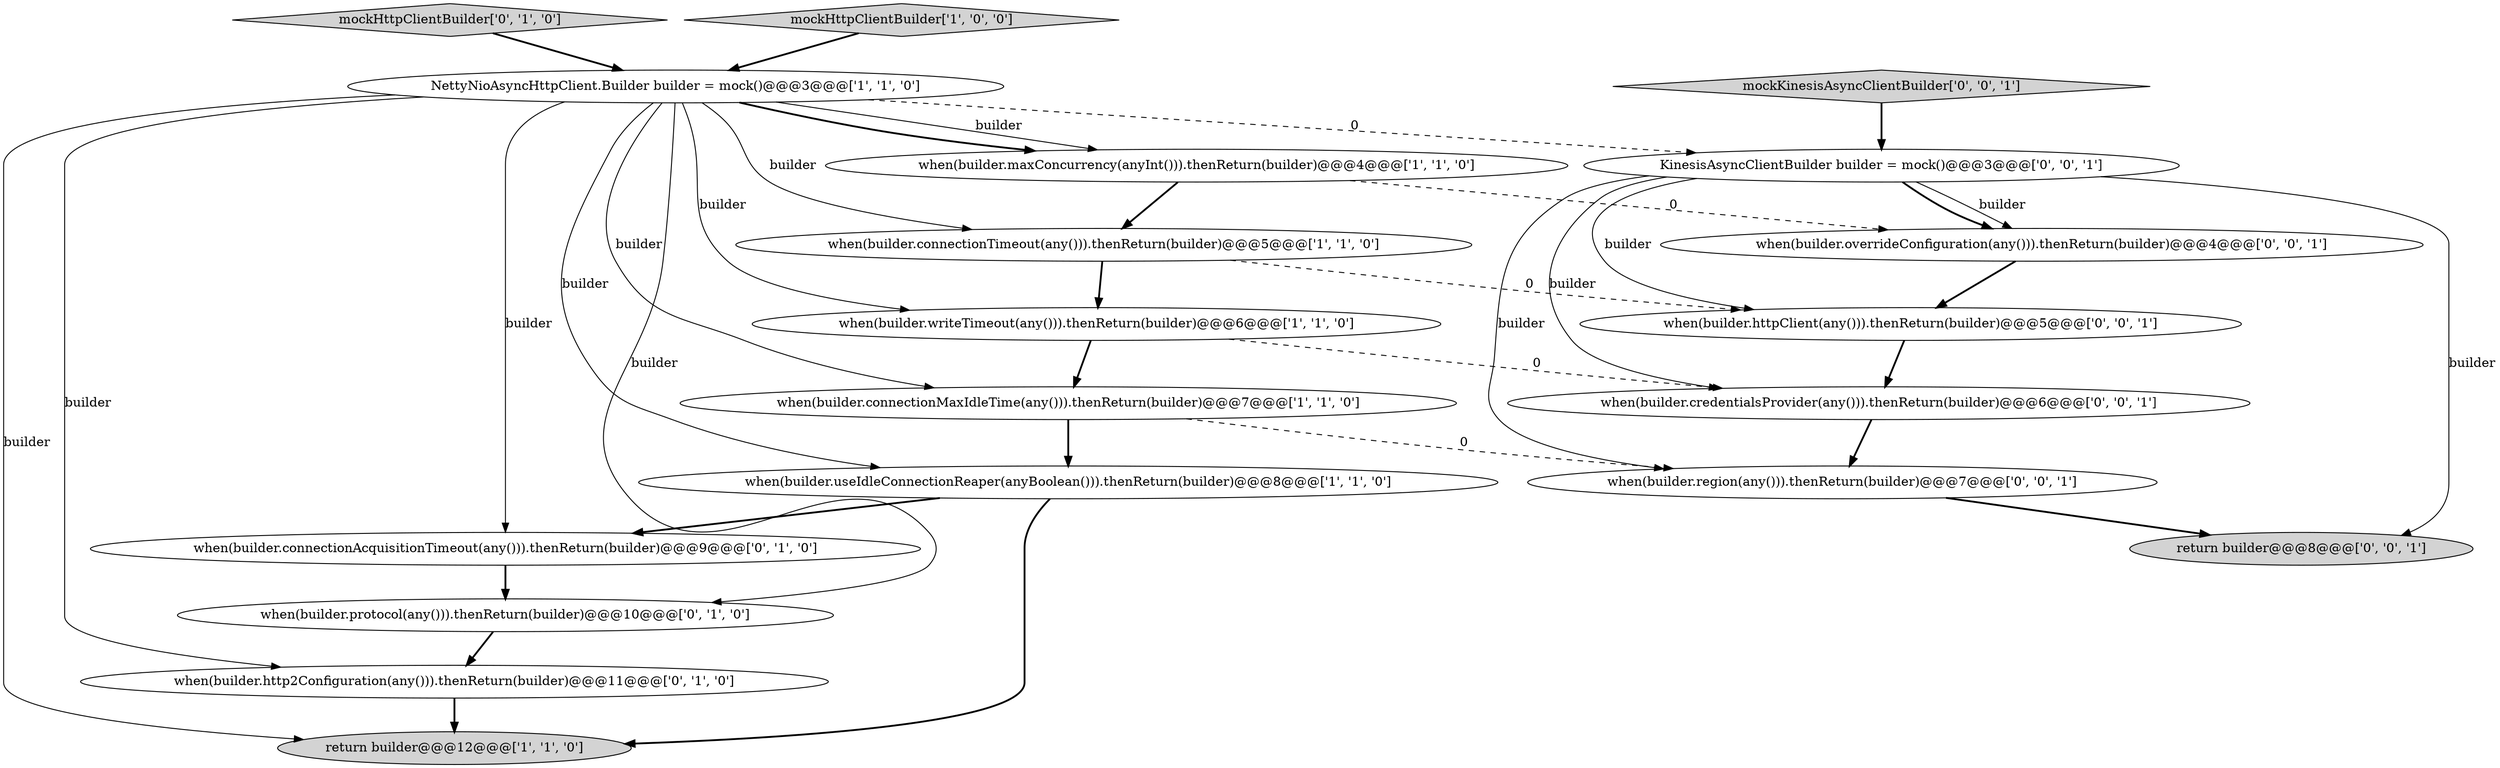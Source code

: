 digraph {
11 [style = filled, label = "mockHttpClientBuilder['0', '1', '0']", fillcolor = lightgray, shape = diamond image = "AAA0AAABBB2BBB"];
4 [style = filled, label = "NettyNioAsyncHttpClient.Builder builder = mock()@@@3@@@['1', '1', '0']", fillcolor = white, shape = ellipse image = "AAA0AAABBB1BBB"];
17 [style = filled, label = "when(builder.region(any())).thenReturn(builder)@@@7@@@['0', '0', '1']", fillcolor = white, shape = ellipse image = "AAA0AAABBB3BBB"];
3 [style = filled, label = "when(builder.writeTimeout(any())).thenReturn(builder)@@@6@@@['1', '1', '0']", fillcolor = white, shape = ellipse image = "AAA0AAABBB1BBB"];
12 [style = filled, label = "return builder@@@8@@@['0', '0', '1']", fillcolor = lightgray, shape = ellipse image = "AAA0AAABBB3BBB"];
5 [style = filled, label = "return builder@@@12@@@['1', '1', '0']", fillcolor = lightgray, shape = ellipse image = "AAA0AAABBB1BBB"];
9 [style = filled, label = "when(builder.protocol(any())).thenReturn(builder)@@@10@@@['0', '1', '0']", fillcolor = white, shape = ellipse image = "AAA1AAABBB2BBB"];
13 [style = filled, label = "when(builder.credentialsProvider(any())).thenReturn(builder)@@@6@@@['0', '0', '1']", fillcolor = white, shape = ellipse image = "AAA0AAABBB3BBB"];
8 [style = filled, label = "when(builder.connectionAcquisitionTimeout(any())).thenReturn(builder)@@@9@@@['0', '1', '0']", fillcolor = white, shape = ellipse image = "AAA1AAABBB2BBB"];
18 [style = filled, label = "when(builder.overrideConfiguration(any())).thenReturn(builder)@@@4@@@['0', '0', '1']", fillcolor = white, shape = ellipse image = "AAA0AAABBB3BBB"];
1 [style = filled, label = "when(builder.connectionMaxIdleTime(any())).thenReturn(builder)@@@7@@@['1', '1', '0']", fillcolor = white, shape = ellipse image = "AAA0AAABBB1BBB"];
7 [style = filled, label = "when(builder.connectionTimeout(any())).thenReturn(builder)@@@5@@@['1', '1', '0']", fillcolor = white, shape = ellipse image = "AAA0AAABBB1BBB"];
14 [style = filled, label = "when(builder.httpClient(any())).thenReturn(builder)@@@5@@@['0', '0', '1']", fillcolor = white, shape = ellipse image = "AAA0AAABBB3BBB"];
16 [style = filled, label = "KinesisAsyncClientBuilder builder = mock()@@@3@@@['0', '0', '1']", fillcolor = white, shape = ellipse image = "AAA0AAABBB3BBB"];
10 [style = filled, label = "when(builder.http2Configuration(any())).thenReturn(builder)@@@11@@@['0', '1', '0']", fillcolor = white, shape = ellipse image = "AAA1AAABBB2BBB"];
6 [style = filled, label = "when(builder.useIdleConnectionReaper(anyBoolean())).thenReturn(builder)@@@8@@@['1', '1', '0']", fillcolor = white, shape = ellipse image = "AAA0AAABBB1BBB"];
2 [style = filled, label = "mockHttpClientBuilder['1', '0', '0']", fillcolor = lightgray, shape = diamond image = "AAA0AAABBB1BBB"];
15 [style = filled, label = "mockKinesisAsyncClientBuilder['0', '0', '1']", fillcolor = lightgray, shape = diamond image = "AAA0AAABBB3BBB"];
0 [style = filled, label = "when(builder.maxConcurrency(anyInt())).thenReturn(builder)@@@4@@@['1', '1', '0']", fillcolor = white, shape = ellipse image = "AAA0AAABBB1BBB"];
11->4 [style = bold, label=""];
8->9 [style = bold, label=""];
2->4 [style = bold, label=""];
4->6 [style = solid, label="builder"];
0->7 [style = bold, label=""];
16->18 [style = bold, label=""];
16->13 [style = solid, label="builder"];
13->17 [style = bold, label=""];
14->13 [style = bold, label=""];
4->16 [style = dashed, label="0"];
4->0 [style = solid, label="builder"];
17->12 [style = bold, label=""];
16->14 [style = solid, label="builder"];
1->6 [style = bold, label=""];
6->8 [style = bold, label=""];
3->13 [style = dashed, label="0"];
4->1 [style = solid, label="builder"];
4->7 [style = solid, label="builder"];
3->1 [style = bold, label=""];
7->3 [style = bold, label=""];
16->17 [style = solid, label="builder"];
4->10 [style = solid, label="builder"];
15->16 [style = bold, label=""];
6->5 [style = bold, label=""];
16->12 [style = solid, label="builder"];
16->18 [style = solid, label="builder"];
4->5 [style = solid, label="builder"];
4->8 [style = solid, label="builder"];
7->14 [style = dashed, label="0"];
4->3 [style = solid, label="builder"];
18->14 [style = bold, label=""];
1->17 [style = dashed, label="0"];
0->18 [style = dashed, label="0"];
4->9 [style = solid, label="builder"];
10->5 [style = bold, label=""];
4->0 [style = bold, label=""];
9->10 [style = bold, label=""];
}
